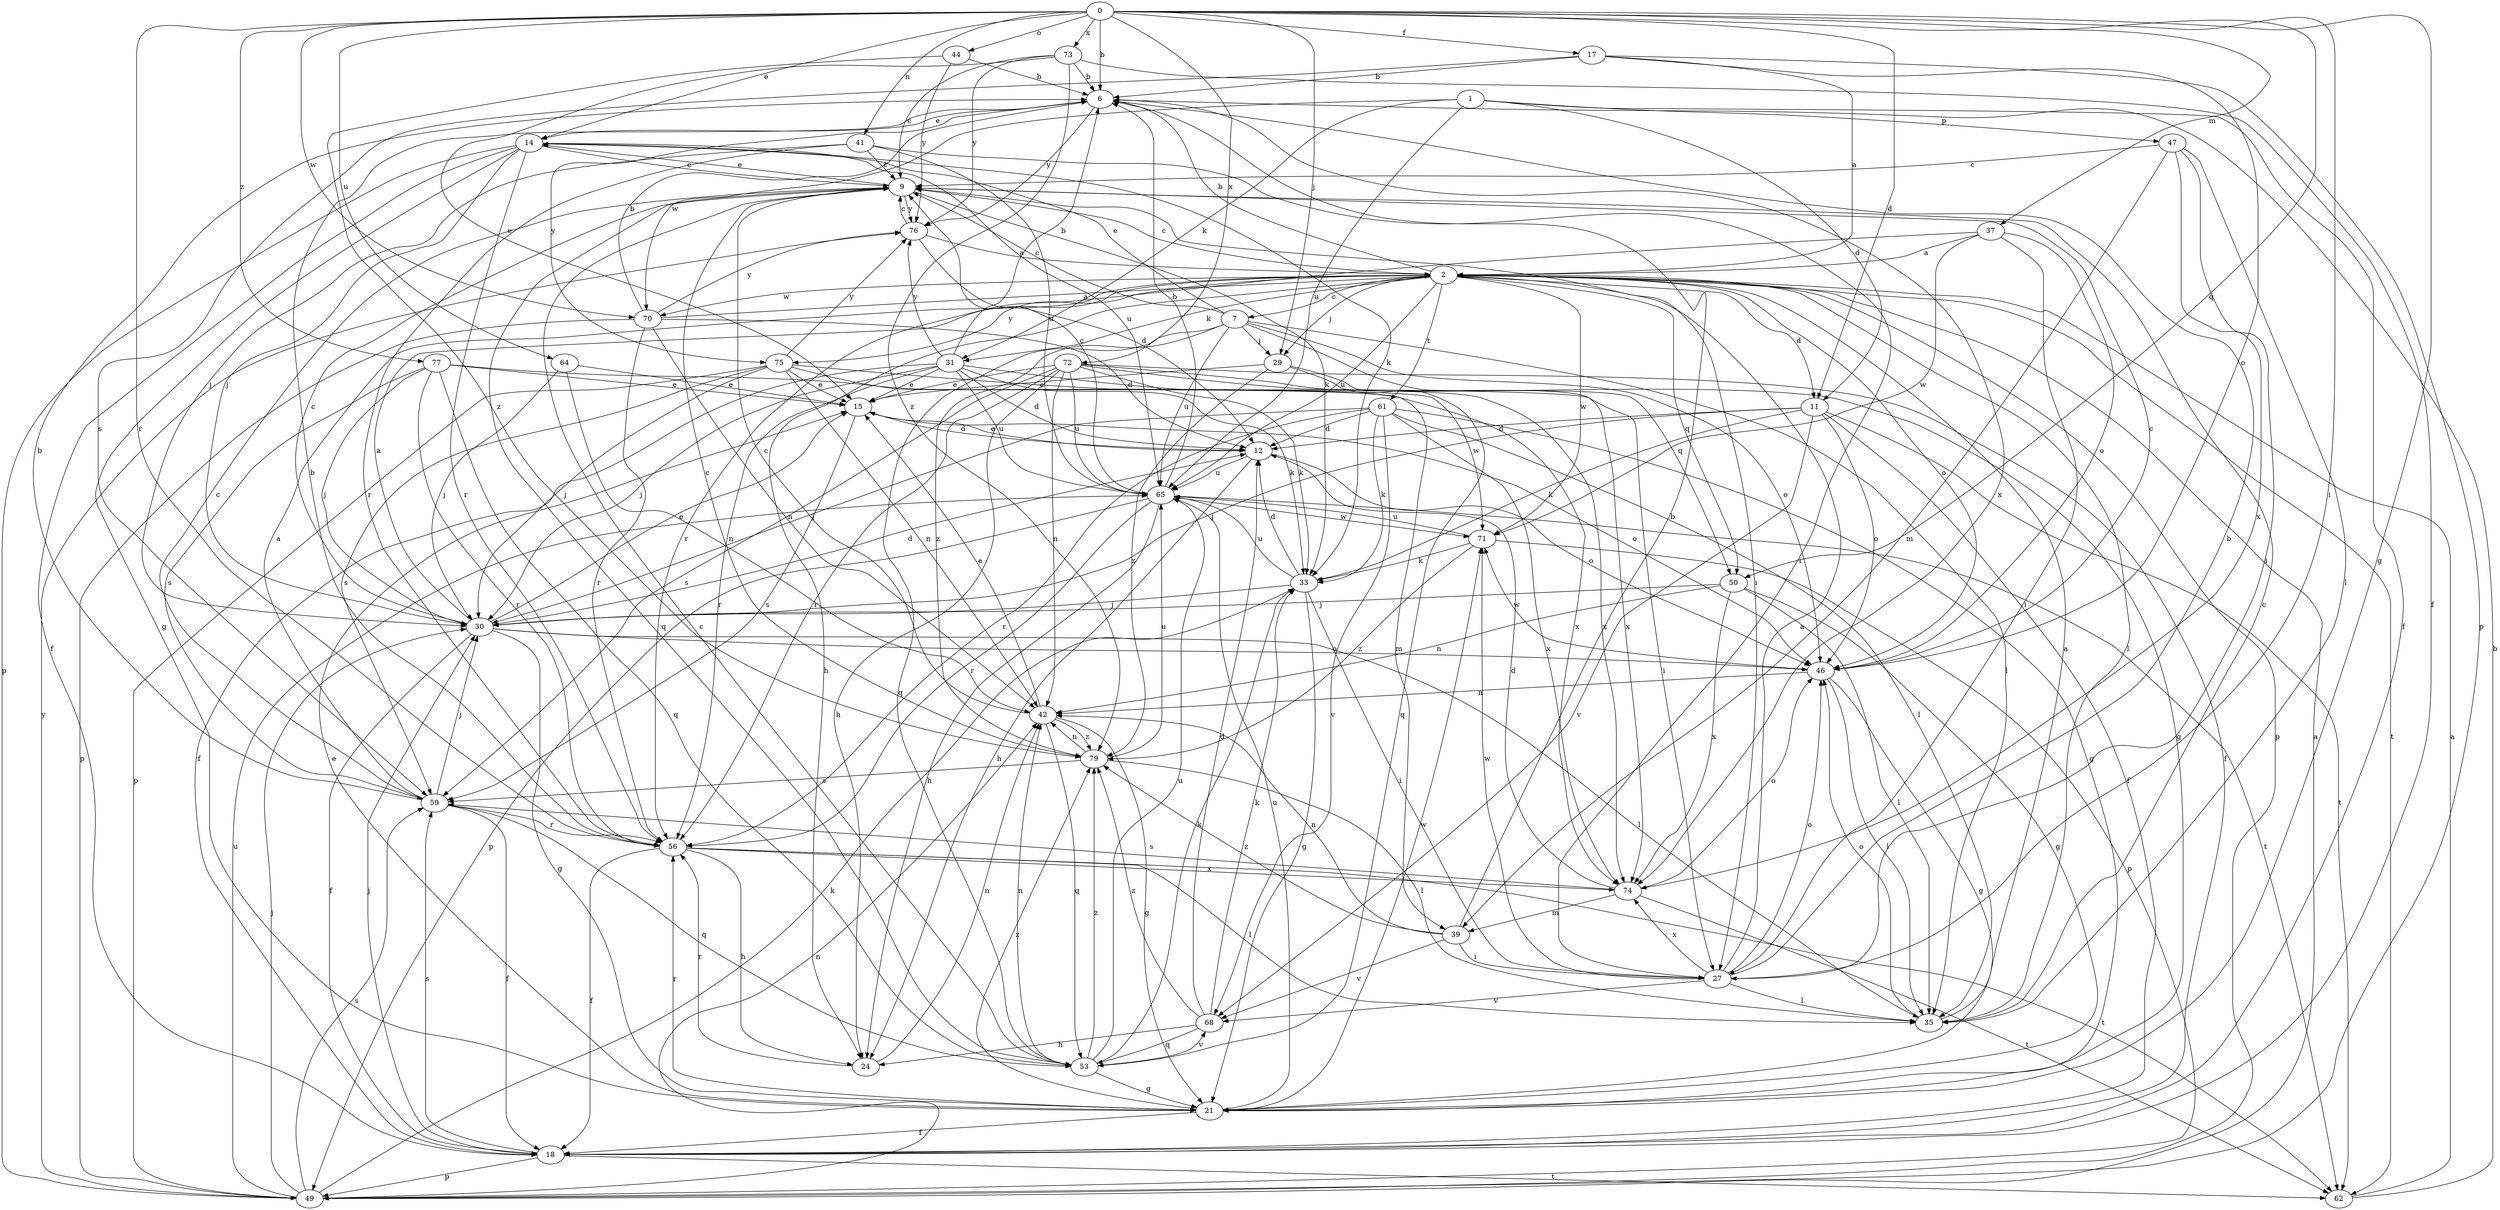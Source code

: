 strict digraph  {
0;
1;
2;
6;
7;
9;
11;
12;
14;
15;
17;
18;
21;
24;
27;
29;
30;
31;
33;
35;
37;
39;
41;
42;
44;
46;
47;
49;
50;
53;
56;
59;
61;
62;
64;
65;
68;
70;
71;
72;
73;
74;
75;
76;
77;
79;
0 -> 6  [label=b];
0 -> 11  [label=d];
0 -> 14  [label=e];
0 -> 17  [label=f];
0 -> 21  [label=g];
0 -> 27  [label=i];
0 -> 29  [label=j];
0 -> 37  [label=m];
0 -> 41  [label=n];
0 -> 44  [label=o];
0 -> 50  [label=q];
0 -> 56  [label=r];
0 -> 64  [label=u];
0 -> 70  [label=w];
0 -> 72  [label=x];
0 -> 73  [label=x];
0 -> 77  [label=z];
1 -> 11  [label=d];
1 -> 18  [label=f];
1 -> 31  [label=k];
1 -> 47  [label=p];
1 -> 65  [label=u];
1 -> 70  [label=w];
2 -> 6  [label=b];
2 -> 7  [label=c];
2 -> 9  [label=c];
2 -> 11  [label=d];
2 -> 24  [label=h];
2 -> 29  [label=j];
2 -> 31  [label=k];
2 -> 35  [label=l];
2 -> 46  [label=o];
2 -> 49  [label=p];
2 -> 50  [label=q];
2 -> 61  [label=t];
2 -> 62  [label=t];
2 -> 65  [label=u];
2 -> 70  [label=w];
2 -> 71  [label=w];
2 -> 75  [label=y];
6 -> 14  [label=e];
6 -> 74  [label=x];
6 -> 75  [label=y];
6 -> 76  [label=y];
7 -> 9  [label=c];
7 -> 14  [label=e];
7 -> 29  [label=j];
7 -> 35  [label=l];
7 -> 46  [label=o];
7 -> 50  [label=q];
7 -> 53  [label=q];
7 -> 65  [label=u];
7 -> 79  [label=z];
9 -> 14  [label=e];
9 -> 27  [label=i];
9 -> 33  [label=k];
9 -> 53  [label=q];
9 -> 76  [label=y];
11 -> 12  [label=d];
11 -> 18  [label=f];
11 -> 30  [label=j];
11 -> 33  [label=k];
11 -> 46  [label=o];
11 -> 62  [label=t];
11 -> 68  [label=v];
12 -> 15  [label=e];
12 -> 24  [label=h];
12 -> 46  [label=o];
12 -> 65  [label=u];
14 -> 9  [label=c];
14 -> 18  [label=f];
14 -> 21  [label=g];
14 -> 30  [label=j];
14 -> 33  [label=k];
14 -> 49  [label=p];
14 -> 56  [label=r];
14 -> 65  [label=u];
15 -> 12  [label=d];
15 -> 46  [label=o];
15 -> 59  [label=s];
17 -> 2  [label=a];
17 -> 6  [label=b];
17 -> 46  [label=o];
17 -> 49  [label=p];
17 -> 59  [label=s];
18 -> 30  [label=j];
18 -> 49  [label=p];
18 -> 59  [label=s];
18 -> 62  [label=t];
21 -> 15  [label=e];
21 -> 18  [label=f];
21 -> 56  [label=r];
21 -> 65  [label=u];
21 -> 71  [label=w];
21 -> 79  [label=z];
24 -> 42  [label=n];
24 -> 56  [label=r];
27 -> 2  [label=a];
27 -> 6  [label=b];
27 -> 35  [label=l];
27 -> 46  [label=o];
27 -> 68  [label=v];
27 -> 71  [label=w];
27 -> 74  [label=x];
29 -> 15  [label=e];
29 -> 53  [label=q];
29 -> 74  [label=x];
29 -> 79  [label=z];
30 -> 2  [label=a];
30 -> 9  [label=c];
30 -> 12  [label=d];
30 -> 15  [label=e];
30 -> 18  [label=f];
30 -> 21  [label=g];
30 -> 35  [label=l];
30 -> 46  [label=o];
31 -> 6  [label=b];
31 -> 12  [label=d];
31 -> 15  [label=e];
31 -> 18  [label=f];
31 -> 30  [label=j];
31 -> 33  [label=k];
31 -> 56  [label=r];
31 -> 65  [label=u];
31 -> 74  [label=x];
31 -> 76  [label=y];
33 -> 12  [label=d];
33 -> 21  [label=g];
33 -> 27  [label=i];
33 -> 30  [label=j];
33 -> 65  [label=u];
35 -> 2  [label=a];
35 -> 9  [label=c];
35 -> 46  [label=o];
37 -> 2  [label=a];
37 -> 27  [label=i];
37 -> 46  [label=o];
37 -> 56  [label=r];
37 -> 71  [label=w];
39 -> 6  [label=b];
39 -> 27  [label=i];
39 -> 42  [label=n];
39 -> 68  [label=v];
39 -> 79  [label=z];
41 -> 9  [label=c];
41 -> 27  [label=i];
41 -> 30  [label=j];
41 -> 56  [label=r];
41 -> 65  [label=u];
42 -> 9  [label=c];
42 -> 15  [label=e];
42 -> 21  [label=g];
42 -> 53  [label=q];
42 -> 79  [label=z];
44 -> 6  [label=b];
44 -> 76  [label=y];
44 -> 79  [label=z];
46 -> 9  [label=c];
46 -> 21  [label=g];
46 -> 35  [label=l];
46 -> 42  [label=n];
46 -> 71  [label=w];
47 -> 9  [label=c];
47 -> 27  [label=i];
47 -> 35  [label=l];
47 -> 39  [label=m];
47 -> 74  [label=x];
49 -> 2  [label=a];
49 -> 30  [label=j];
49 -> 33  [label=k];
49 -> 42  [label=n];
49 -> 59  [label=s];
49 -> 65  [label=u];
49 -> 76  [label=y];
50 -> 21  [label=g];
50 -> 30  [label=j];
50 -> 35  [label=l];
50 -> 42  [label=n];
50 -> 74  [label=x];
53 -> 9  [label=c];
53 -> 21  [label=g];
53 -> 33  [label=k];
53 -> 42  [label=n];
53 -> 65  [label=u];
53 -> 68  [label=v];
53 -> 79  [label=z];
56 -> 6  [label=b];
56 -> 18  [label=f];
56 -> 24  [label=h];
56 -> 35  [label=l];
56 -> 62  [label=t];
56 -> 74  [label=x];
59 -> 2  [label=a];
59 -> 6  [label=b];
59 -> 9  [label=c];
59 -> 18  [label=f];
59 -> 30  [label=j];
59 -> 53  [label=q];
59 -> 56  [label=r];
61 -> 12  [label=d];
61 -> 21  [label=g];
61 -> 30  [label=j];
61 -> 33  [label=k];
61 -> 35  [label=l];
61 -> 56  [label=r];
61 -> 68  [label=v];
61 -> 74  [label=x];
62 -> 2  [label=a];
62 -> 6  [label=b];
64 -> 15  [label=e];
64 -> 30  [label=j];
64 -> 42  [label=n];
65 -> 6  [label=b];
65 -> 9  [label=c];
65 -> 24  [label=h];
65 -> 49  [label=p];
65 -> 56  [label=r];
65 -> 62  [label=t];
65 -> 71  [label=w];
68 -> 12  [label=d];
68 -> 24  [label=h];
68 -> 33  [label=k];
68 -> 53  [label=q];
68 -> 79  [label=z];
70 -> 2  [label=a];
70 -> 6  [label=b];
70 -> 12  [label=d];
70 -> 42  [label=n];
70 -> 49  [label=p];
70 -> 56  [label=r];
70 -> 76  [label=y];
71 -> 33  [label=k];
71 -> 49  [label=p];
71 -> 65  [label=u];
71 -> 79  [label=z];
72 -> 15  [label=e];
72 -> 18  [label=f];
72 -> 21  [label=g];
72 -> 24  [label=h];
72 -> 27  [label=i];
72 -> 33  [label=k];
72 -> 42  [label=n];
72 -> 56  [label=r];
72 -> 59  [label=s];
72 -> 65  [label=u];
73 -> 6  [label=b];
73 -> 9  [label=c];
73 -> 15  [label=e];
73 -> 18  [label=f];
73 -> 76  [label=y];
73 -> 79  [label=z];
74 -> 12  [label=d];
74 -> 39  [label=m];
74 -> 46  [label=o];
74 -> 59  [label=s];
74 -> 62  [label=t];
75 -> 15  [label=e];
75 -> 30  [label=j];
75 -> 39  [label=m];
75 -> 42  [label=n];
75 -> 49  [label=p];
75 -> 59  [label=s];
75 -> 71  [label=w];
75 -> 76  [label=y];
76 -> 2  [label=a];
76 -> 9  [label=c];
76 -> 12  [label=d];
77 -> 15  [label=e];
77 -> 30  [label=j];
77 -> 53  [label=q];
77 -> 56  [label=r];
77 -> 59  [label=s];
77 -> 74  [label=x];
79 -> 9  [label=c];
79 -> 35  [label=l];
79 -> 42  [label=n];
79 -> 59  [label=s];
79 -> 65  [label=u];
}
